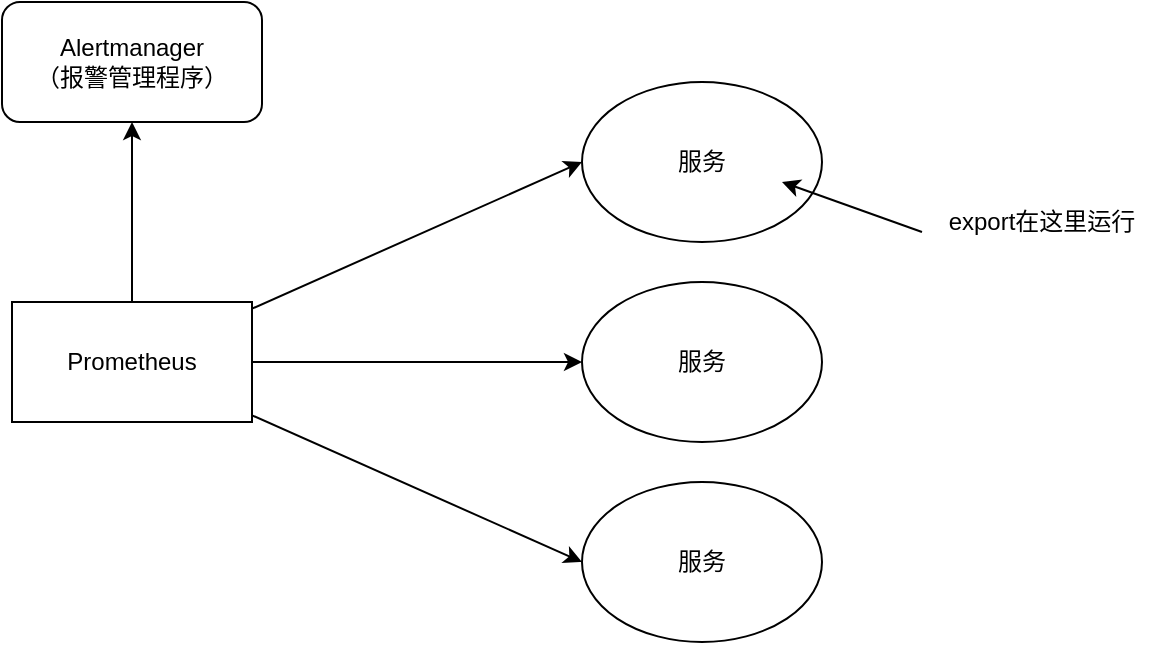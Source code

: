 <mxfile version="12.6.5" type="device"><diagram id="4xrjfnw-U8qInLiEJtEU" name="Page-1"><mxGraphModel dx="1024" dy="592" grid="1" gridSize="10" guides="1" tooltips="1" connect="1" arrows="1" fold="1" page="1" pageScale="1" pageWidth="2339" pageHeight="3300" math="0" shadow="0"><root><mxCell id="0"/><mxCell id="1" parent="0"/><mxCell id="U60maKcX5OdPYs3iNUWj-1" value="Alertmanager&lt;br&gt;（报警管理程序）" style="rounded=1;whiteSpace=wrap;html=1;" vertex="1" parent="1"><mxGeometry x="170" y="140" width="130" height="60" as="geometry"/></mxCell><mxCell id="U60maKcX5OdPYs3iNUWj-3" style="edgeStyle=orthogonalEdgeStyle;rounded=0;orthogonalLoop=1;jettySize=auto;html=1;entryX=0.5;entryY=1;entryDx=0;entryDy=0;" edge="1" parent="1" source="U60maKcX5OdPYs3iNUWj-2" target="U60maKcX5OdPYs3iNUWj-1"><mxGeometry relative="1" as="geometry"/></mxCell><mxCell id="U60maKcX5OdPYs3iNUWj-7" style="edgeStyle=orthogonalEdgeStyle;rounded=0;orthogonalLoop=1;jettySize=auto;html=1;entryX=0;entryY=0.5;entryDx=0;entryDy=0;" edge="1" parent="1" source="U60maKcX5OdPYs3iNUWj-2" target="U60maKcX5OdPYs3iNUWj-5"><mxGeometry relative="1" as="geometry"/></mxCell><mxCell id="U60maKcX5OdPYs3iNUWj-8" style="rounded=0;orthogonalLoop=1;jettySize=auto;html=1;entryX=0;entryY=0.5;entryDx=0;entryDy=0;" edge="1" parent="1" source="U60maKcX5OdPYs3iNUWj-2" target="U60maKcX5OdPYs3iNUWj-4"><mxGeometry relative="1" as="geometry"/></mxCell><mxCell id="U60maKcX5OdPYs3iNUWj-9" style="edgeStyle=none;rounded=0;orthogonalLoop=1;jettySize=auto;html=1;entryX=0;entryY=0.5;entryDx=0;entryDy=0;" edge="1" parent="1" source="U60maKcX5OdPYs3iNUWj-2" target="U60maKcX5OdPYs3iNUWj-6"><mxGeometry relative="1" as="geometry"/></mxCell><mxCell id="U60maKcX5OdPYs3iNUWj-2" value="Prometheus" style="rounded=0;whiteSpace=wrap;html=1;" vertex="1" parent="1"><mxGeometry x="175" y="290" width="120" height="60" as="geometry"/></mxCell><mxCell id="U60maKcX5OdPYs3iNUWj-4" value="服务" style="ellipse;whiteSpace=wrap;html=1;" vertex="1" parent="1"><mxGeometry x="460" y="180" width="120" height="80" as="geometry"/></mxCell><mxCell id="U60maKcX5OdPYs3iNUWj-5" value="服务" style="ellipse;whiteSpace=wrap;html=1;" vertex="1" parent="1"><mxGeometry x="460" y="280" width="120" height="80" as="geometry"/></mxCell><mxCell id="U60maKcX5OdPYs3iNUWj-6" value="服务" style="ellipse;whiteSpace=wrap;html=1;" vertex="1" parent="1"><mxGeometry x="460" y="380" width="120" height="80" as="geometry"/></mxCell><mxCell id="U60maKcX5OdPYs3iNUWj-10" value="export在这里运行" style="text;html=1;strokeColor=none;fillColor=none;align=center;verticalAlign=middle;whiteSpace=wrap;rounded=0;" vertex="1" parent="1"><mxGeometry x="630" y="240" width="120" height="20" as="geometry"/></mxCell><mxCell id="U60maKcX5OdPYs3iNUWj-14" value="" style="endArrow=classic;html=1;exitX=0;exitY=0.75;exitDx=0;exitDy=0;" edge="1" parent="1" source="U60maKcX5OdPYs3iNUWj-10"><mxGeometry width="50" height="50" relative="1" as="geometry"><mxPoint x="620" y="270" as="sourcePoint"/><mxPoint x="560" y="230" as="targetPoint"/></mxGeometry></mxCell></root></mxGraphModel></diagram></mxfile>
